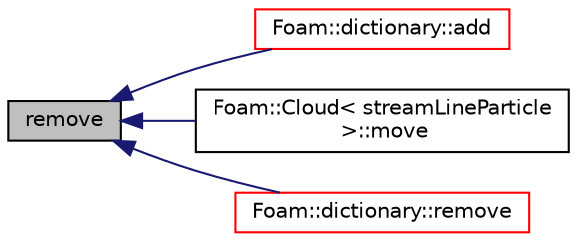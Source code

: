 digraph "remove"
{
  bgcolor="transparent";
  edge [fontname="Helvetica",fontsize="10",labelfontname="Helvetica",labelfontsize="10"];
  node [fontname="Helvetica",fontsize="10",shape=record];
  rankdir="LR";
  Node134 [label="remove",height=0.2,width=0.4,color="black", fillcolor="grey75", style="filled", fontcolor="black"];
  Node134 -> Node135 [dir="back",color="midnightblue",fontsize="10",style="solid",fontname="Helvetica"];
  Node135 [label="Foam::dictionary::add",height=0.2,width=0.4,color="red",URL="$a27129.html#ac2ddcab42322c8d8af5e5830ab4d431b",tooltip="Add a new entry. "];
  Node134 -> Node3083 [dir="back",color="midnightblue",fontsize="10",style="solid",fontname="Helvetica"];
  Node3083 [label="Foam::Cloud\< streamLineParticle\l \>::move",height=0.2,width=0.4,color="black",URL="$a24697.html#a1aa654ad94ec7ea9f8cbfd730b2bb2ce",tooltip="Move the particles. "];
  Node134 -> Node3969 [dir="back",color="midnightblue",fontsize="10",style="solid",fontname="Helvetica"];
  Node3969 [label="Foam::dictionary::remove",height=0.2,width=0.4,color="red",URL="$a27129.html#aa376b367f7f3c648100361392fe85942",tooltip="Remove an entry specified by keyword. "];
}
